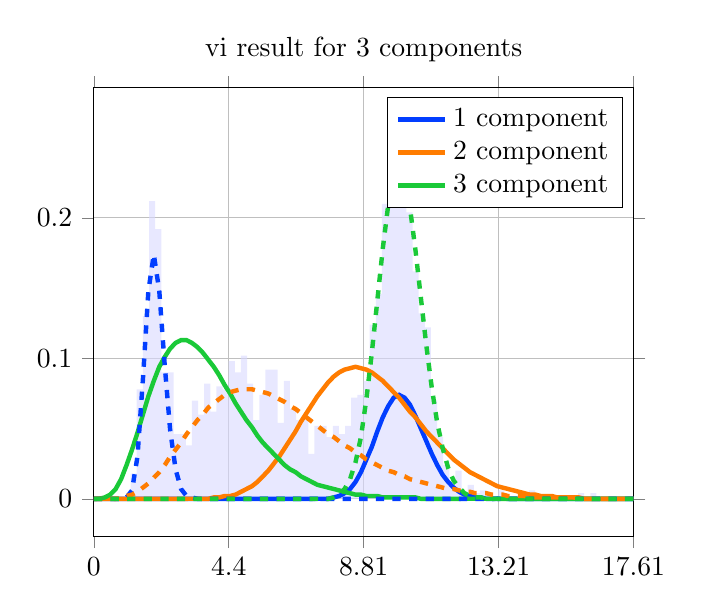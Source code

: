 \begin{tikzpicture}
\begin{axis}[title={vi result for 3 components}, yticklabel style={/pgf/number format/fixed,
            /pgf/number format/precision=3}, grid={major}, yminorgrids={true}, tick align={outside}, xtick={0.0,4.403,8.806,13.208,17.611}, xmin={0.0}, xmax={17.611}, scaled y ticks={false}]
    \addplot[ybar interval, fill={blue!15}, forget plot, opacity={0.6}, draw={none}, bar width={5.0e-6}]
        table[row sep={\\}]
        {
            \\
            1.2  0.018  \\
            1.4  0.078  \\
            1.6  0.13  \\
            1.8  0.212  \\
            2.0  0.192  \\
            2.2  0.09  \\
            2.4  0.09  \\
            2.6  0.046  \\
            2.8  0.046  \\
            3.0  0.038  \\
            3.2  0.07  \\
            3.4  0.06  \\
            3.6  0.082  \\
            3.8  0.062  \\
            4.0  0.08  \\
            4.2  0.078  \\
            4.4  0.098  \\
            4.6  0.09  \\
            4.8  0.102  \\
            5.0  0.082  \\
            5.2  0.056  \\
            5.4  0.074  \\
            5.6  0.092  \\
            5.8  0.092  \\
            6.0  0.054  \\
            6.2  0.084  \\
            6.4  0.064  \\
            6.6  0.056  \\
            6.8  0.056  \\
            7.0  0.032  \\
            7.2  0.052  \\
            7.4  0.052  \\
            7.6  0.044  \\
            7.8  0.052  \\
            8.0  0.046  \\
            8.2  0.052  \\
            8.4  0.072  \\
            8.6  0.074  \\
            8.8  0.084  \\
            9.0  0.124  \\
            9.2  0.146  \\
            9.4  0.21  \\
            9.6  0.266  \\
            9.8  0.248  \\
            10.0  0.226  \\
            10.2  0.204  \\
            10.4  0.162  \\
            10.6  0.132  \\
            10.8  0.122  \\
            11.0  0.07  \\
            11.2  0.044  \\
            11.4  0.024  \\
            11.6  0.01  \\
            11.8  0.02  \\
            12.0  0.004  \\
            12.2  0.01  \\
            12.4  0.004  \\
            12.6  0.006  \\
            12.8  0.004  \\
            13.0  0.002  \\
            13.2  0.006  \\
            13.4  0.002  \\
            13.6  0.002  \\
            13.8  0.002  \\
            14.0  0.0  \\
            14.2  0.006  \\
            14.4  0.0  \\
            14.6  0.0  \\
            14.8  0.0  \\
            15.0  0.0  \\
            15.2  0.002  \\
            15.4  0.0  \\
            15.6  0.0  \\
            15.8  0.004  \\
            16.0  0.0  \\
            16.2  0.004  \\
            16.4  0.0  \\
            16.6  0.0  \\
            16.8  0.0  \\
            17.0  0.0  \\
            17.2  0.0  \\
            17.4  0.0  \\
            17.6  0.002  \\
            17.8  0.0  \\
        }
        ;
    \addplot[style={{ultra thick}}, color={rgb,1:red,0.008;green,0.243;blue,1.0}]
        table[row sep={\\}]
        {
            \\
            0.0  0.0  \\
            0.178  4.005e-210  \\
            0.356  6.453e-164  \\
            0.534  2.15e-137  \\
            0.712  6.248e-119  \\
            0.889  6.966e-105  \\
            1.067  1.25e-93  \\
            1.245  2.652e-84  \\
            1.423  2.183e-76  \\
            1.601  1.504e-69  \\
            1.779  1.463e-63  \\
            1.957  2.921e-58  \\
            2.135  1.577e-53  \\
            2.313  2.842e-49  \\
            2.49  2.01e-45  \\
            2.668  6.349e-42  \\
            2.846  9.943e-39  \\
            3.024  8.404e-36  \\
            3.202  4.114e-33  \\
            3.38  1.237e-30  \\
            3.558  2.404e-28  \\
            3.736  3.149e-26  \\
            3.914  2.884e-24  \\
            4.091  1.907e-22  \\
            4.269  9.36e-21  \\
            4.447  3.493e-19  \\
            4.625  1.013e-17  \\
            4.803  2.327e-16  \\
            4.981  4.305e-15  \\
            5.159  6.514e-14  \\
            5.337  8.171e-13  \\
            5.515  8.603e-12  \\
            5.692  7.687e-11  \\
            5.87  5.889e-10  \\
            6.048  3.904e-9  \\
            6.226  2.258e-8  \\
            6.404  1.148e-7  \\
            6.582  5.17e-7  \\
            6.76  2.075e-6  \\
            6.938  7.467e-6  \\
            7.116  2.422e-5  \\
            7.293  7.121e-5  \\
            7.471  0.0  \\
            7.649  0.0  \\
            7.827  0.001  \\
            8.005  0.002  \\
            8.183  0.004  \\
            8.361  0.007  \\
            8.539  0.012  \\
            8.717  0.019  \\
            8.894  0.028  \\
            9.072  0.037  \\
            9.25  0.048  \\
            9.428  0.058  \\
            9.606  0.066  \\
            9.784  0.072  \\
            9.962  0.074  \\
            10.14  0.072  \\
            10.318  0.067  \\
            10.496  0.059  \\
            10.673  0.05  \\
            10.851  0.041  \\
            11.029  0.032  \\
            11.207  0.024  \\
            11.385  0.017  \\
            11.563  0.012  \\
            11.741  0.008  \\
            11.919  0.005  \\
            12.097  0.003  \\
            12.274  0.002  \\
            12.452  0.001  \\
            12.63  0.001  \\
            12.808  0.0  \\
            12.986  0.0  \\
            13.164  9.022e-5  \\
            13.342  4.493e-5  \\
            13.52  2.175e-5  \\
            13.698  1.025e-5  \\
            13.875  4.703e-6  \\
            14.053  2.103e-6  \\
            14.231  9.167e-7  \\
            14.409  3.899e-7  \\
            14.587  1.619e-7  \\
            14.765  6.568e-8  \\
            14.943  2.604e-8  \\
            15.121  1.01e-8  \\
            15.299  3.83e-9  \\
            15.476  1.422e-9  \\
            15.654  5.173e-10  \\
            15.832  1.844e-10  \\
            16.01  6.44e-11  \\
            16.188  2.207e-11  \\
            16.366  7.418e-12  \\
            16.544  2.448e-12  \\
            16.722  7.931e-13  \\
            16.9  2.524e-13  \\
            17.077  7.896e-14  \\
            17.255  2.428e-14  \\
            17.433  7.341e-15  \\
            17.611  2.183e-15  \\
        }
        ;
    \addlegendentry {1 component}
    \addplot[style={{ultra thick}}, color={rgb,1:red,1.0;green,0.486;blue,0.0}]
        table[row sep={\\}]
        {
            \\
            0.0  0.0  \\
            0.178  1.92e-28  \\
            0.356  3.072e-22  \\
            0.534  1.089e-18  \\
            0.712  3.158e-16  \\
            0.889  2.325e-14  \\
            1.067  7.188e-13  \\
            1.245  1.221e-11  \\
            1.423  1.339e-10  \\
            1.601  1.051e-9  \\
            1.779  6.332e-9  \\
            1.957  3.082e-8  \\
            2.135  1.258e-7  \\
            2.313  4.425e-7  \\
            2.49  1.373e-6  \\
            2.668  3.819e-6  \\
            2.846  9.668e-6  \\
            3.024  2.252e-5  \\
            3.202  4.872e-5  \\
            3.38  9.873e-5  \\
            3.558  0.0  \\
            3.736  0.0  \\
            3.914  0.001  \\
            4.091  0.001  \\
            4.269  0.002  \\
            4.447  0.002  \\
            4.625  0.003  \\
            4.803  0.005  \\
            4.981  0.007  \\
            5.159  0.009  \\
            5.337  0.012  \\
            5.515  0.016  \\
            5.692  0.02  \\
            5.87  0.025  \\
            6.048  0.03  \\
            6.226  0.036  \\
            6.404  0.042  \\
            6.582  0.048  \\
            6.76  0.055  \\
            6.938  0.061  \\
            7.116  0.067  \\
            7.293  0.073  \\
            7.471  0.078  \\
            7.649  0.083  \\
            7.827  0.087  \\
            8.005  0.09  \\
            8.183  0.092  \\
            8.361  0.093  \\
            8.539  0.094  \\
            8.717  0.093  \\
            8.894  0.092  \\
            9.072  0.09  \\
            9.25  0.087  \\
            9.428  0.084  \\
            9.606  0.08  \\
            9.784  0.076  \\
            9.962  0.072  \\
            10.14  0.067  \\
            10.318  0.062  \\
            10.496  0.058  \\
            10.673  0.053  \\
            10.851  0.048  \\
            11.029  0.044  \\
            11.207  0.04  \\
            11.385  0.036  \\
            11.563  0.032  \\
            11.741  0.028  \\
            11.919  0.025  \\
            12.097  0.022  \\
            12.274  0.019  \\
            12.452  0.017  \\
            12.63  0.015  \\
            12.808  0.013  \\
            12.986  0.011  \\
            13.164  0.009  \\
            13.342  0.008  \\
            13.52  0.007  \\
            13.698  0.006  \\
            13.875  0.005  \\
            14.053  0.004  \\
            14.231  0.003  \\
            14.409  0.003  \\
            14.587  0.002  \\
            14.765  0.002  \\
            14.943  0.002  \\
            15.121  0.001  \\
            15.299  0.001  \\
            15.476  0.001  \\
            15.654  0.001  \\
            15.832  0.001  \\
            16.01  0.0  \\
            16.188  0.0  \\
            16.366  0.0  \\
            16.544  0.0  \\
            16.722  0.0  \\
            16.9  0.0  \\
            17.077  0.0  \\
            17.255  0.0  \\
            17.433  8.835e-5  \\
            17.611  7.041e-5  \\
        }
        ;
    \addlegendentry {2 component}
    \addplot[style={{ultra thick}}, color={rgb,1:red,0.102;green,0.788;blue,0.22}]
        table[row sep={\\}]
        {
            \\
            0.0  0.0  \\
            0.178  4.839e-5  \\
            0.356  0.001  \\
            0.534  0.003  \\
            0.712  0.007  \\
            0.889  0.014  \\
            1.067  0.024  \\
            1.245  0.035  \\
            1.423  0.047  \\
            1.601  0.06  \\
            1.779  0.073  \\
            1.957  0.084  \\
            2.135  0.094  \\
            2.313  0.101  \\
            2.49  0.107  \\
            2.668  0.111  \\
            2.846  0.113  \\
            3.024  0.113  \\
            3.202  0.111  \\
            3.38  0.108  \\
            3.558  0.104  \\
            3.736  0.099  \\
            3.914  0.094  \\
            4.091  0.088  \\
            4.269  0.081  \\
            4.447  0.075  \\
            4.625  0.068  \\
            4.803  0.062  \\
            4.981  0.056  \\
            5.159  0.051  \\
            5.337  0.045  \\
            5.515  0.04  \\
            5.692  0.036  \\
            5.87  0.032  \\
            6.048  0.028  \\
            6.226  0.024  \\
            6.404  0.021  \\
            6.582  0.019  \\
            6.76  0.016  \\
            6.938  0.014  \\
            7.116  0.012  \\
            7.293  0.01  \\
            7.471  0.009  \\
            7.649  0.008  \\
            7.827  0.007  \\
            8.005  0.006  \\
            8.183  0.005  \\
            8.361  0.004  \\
            8.539  0.003  \\
            8.717  0.003  \\
            8.894  0.002  \\
            9.072  0.002  \\
            9.25  0.002  \\
            9.428  0.001  \\
            9.606  0.001  \\
            9.784  0.001  \\
            9.962  0.001  \\
            10.14  0.001  \\
            10.318  0.001  \\
            10.496  0.001  \\
            10.673  0.0  \\
            10.851  0.0  \\
            11.029  0.0  \\
            11.207  0.0  \\
            11.385  0.0  \\
            11.563  0.0  \\
            11.741  0.0  \\
            11.919  0.0  \\
            12.097  9.428e-5  \\
            12.274  7.786e-5  \\
            12.452  6.424e-5  \\
            12.63  5.296e-5  \\
            12.808  4.363e-5  \\
            12.986  3.591e-5  \\
            13.164  2.953e-5  \\
            13.342  2.427e-5  \\
            13.52  1.993e-5  \\
            13.698  1.635e-5  \\
            13.875  1.341e-5  \\
            14.053  1.099e-5  \\
            14.231  9.0e-6  \\
            14.409  7.365e-6  \\
            14.587  6.024e-6  \\
            14.765  4.924e-6  \\
            14.943  4.022e-6  \\
            15.121  3.284e-6  \\
            15.299  2.679e-6  \\
            15.476  2.185e-6  \\
            15.654  1.781e-6  \\
            15.832  1.45e-6  \\
            16.01  1.181e-6  \\
            16.188  9.609e-7  \\
            16.366  7.815e-7  \\
            16.544  6.353e-7  \\
            16.722  5.162e-7  \\
            16.9  4.192e-7  \\
            17.077  3.403e-7  \\
            17.255  2.761e-7  \\
            17.433  2.24e-7  \\
            17.611  1.816e-7  \\
        }
        ;
    \addlegendentry {3 component}
    \addplot[style={{ultra thick, dashed}}, color={rgb,1:red,0.008;green,0.243;blue,1.0}]
        table[row sep={\\}]
        {
            \\
            0.0  0.0  \\
            0.178  1.195e-26  \\
            0.356  1.872e-16  \\
            0.534  3.933e-11  \\
            0.712  8.359e-8  \\
            0.889  1.434e-5  \\
            1.067  0.001  \\
            1.245  0.006  \\
            1.423  0.03  \\
            1.601  0.085  \\
            1.779  0.148  \\
            1.957  0.174  \\
            2.135  0.148  \\
            2.313  0.095  \\
            2.49  0.049  \\
            2.668  0.021  \\
            2.846  0.007  \\
            3.024  0.002  \\
            3.202  0.001  \\
            3.38  0.0  \\
            3.558  2.883e-5  \\
            3.736  5.51e-6  \\
            3.914  9.637e-7  \\
            4.091  1.555e-7  \\
            4.269  2.33e-8  \\
            4.447  3.264e-9  \\
            4.625  4.294e-10  \\
            4.803  5.333e-11  \\
            4.981  6.278e-12  \\
            5.159  7.031e-13  \\
            5.337  7.518e-14  \\
            5.515  7.697e-15  \\
            5.692  7.568e-16  \\
            5.87  7.162e-17  \\
            6.048  6.539e-18  \\
            6.226  5.772e-19  \\
            6.404  4.936e-20  \\
            6.582  4.096e-21  \\
            6.76  3.303e-22  \\
            6.938  2.592e-23  \\
            7.116  1.983e-24  \\
            7.293  1.481e-25  \\
            7.471  1.08e-26  \\
            7.649  7.708e-28  \\
            7.827  5.385e-29  \\
            8.005  3.687e-30  \\
            8.183  2.476e-31  \\
            8.361  1.633e-32  \\
            8.539  1.058e-33  \\
            8.717  6.737e-35  \\
            8.894  4.222e-36  \\
            9.072  2.605e-37  \\
            9.25  1.583e-38  \\
            9.428  9.486e-40  \\
            9.606  5.605e-41  \\
            9.784  3.267e-42  \\
            9.962  1.88e-43  \\
            10.14  1.069e-44  \\
            10.318  6.003e-46  \\
            10.496  3.332e-47  \\
            10.673  1.829e-48  \\
            10.851  9.934e-50  \\
            11.029  5.338e-51  \\
            11.207  2.84e-52  \\
            11.385  1.496e-53  \\
            11.563  7.805e-55  \\
            11.741  4.035e-56  \\
            11.919  2.067e-57  \\
            12.097  1.05e-58  \\
            12.274  5.288e-60  \\
            12.452  2.642e-61  \\
            12.63  1.309e-62  \\
            12.808  6.438e-64  \\
            12.986  3.142e-65  \\
            13.164  1.523e-66  \\
            13.342  7.325e-68  \\
            13.52  3.499e-69  \\
            13.698  1.661e-70  \\
            13.875  7.829e-72  \\
            14.053  3.667e-73  \\
            14.231  1.707e-74  \\
            14.409  7.898e-76  \\
            14.587  3.633e-77  \\
            14.765  1.661e-78  \\
            14.943  7.553e-80  \\
            15.121  3.415e-81  \\
            15.299  1.536e-82  \\
            15.476  6.872e-84  \\
            15.654  3.058e-85  \\
            15.832  1.354e-86  \\
            16.01  5.969e-88  \\
            16.188  2.618e-89  \\
            16.366  1.143e-90  \\
            16.544  4.964e-92  \\
            16.722  2.147e-93  \\
            16.9  9.246e-95  \\
            17.077  3.965e-96  \\
            17.255  1.693e-97  \\
            17.433  7.197e-99  \\
            17.611  3.048e-100  \\
        }
        ;
    \addplot[style={{ultra thick, dashed}}, color={rgb,1:red,1.0;green,0.486;blue,0.0}]
        table[row sep={\\}]
        {
            \\
            0.0  0.0  \\
            0.178  5.545e-7  \\
            0.356  1.485e-5  \\
            0.534  9.44e-5  \\
            0.712  0.0  \\
            0.889  0.001  \\
            1.067  0.002  \\
            1.245  0.003  \\
            1.423  0.005  \\
            1.601  0.008  \\
            1.779  0.011  \\
            1.957  0.015  \\
            2.135  0.019  \\
            2.313  0.024  \\
            2.49  0.03  \\
            2.668  0.035  \\
            2.846  0.04  \\
            3.024  0.046  \\
            3.202  0.051  \\
            3.38  0.056  \\
            3.558  0.06  \\
            3.736  0.065  \\
            3.914  0.068  \\
            4.091  0.071  \\
            4.269  0.074  \\
            4.447  0.076  \\
            4.625  0.077  \\
            4.803  0.078  \\
            4.981  0.078  \\
            5.159  0.078  \\
            5.337  0.077  \\
            5.515  0.076  \\
            5.692  0.075  \\
            5.87  0.073  \\
            6.048  0.071  \\
            6.226  0.069  \\
            6.404  0.066  \\
            6.582  0.064  \\
            6.76  0.061  \\
            6.938  0.058  \\
            7.116  0.055  \\
            7.293  0.052  \\
            7.471  0.049  \\
            7.649  0.046  \\
            7.827  0.044  \\
            8.005  0.041  \\
            8.183  0.038  \\
            8.361  0.036  \\
            8.539  0.033  \\
            8.717  0.031  \\
            8.894  0.028  \\
            9.072  0.026  \\
            9.25  0.024  \\
            9.428  0.022  \\
            9.606  0.02  \\
            9.784  0.019  \\
            9.962  0.017  \\
            10.14  0.016  \\
            10.318  0.014  \\
            10.496  0.013  \\
            10.673  0.012  \\
            10.851  0.011  \\
            11.029  0.01  \\
            11.207  0.009  \\
            11.385  0.008  \\
            11.563  0.007  \\
            11.741  0.007  \\
            11.919  0.006  \\
            12.097  0.005  \\
            12.274  0.005  \\
            12.452  0.004  \\
            12.63  0.004  \\
            12.808  0.004  \\
            12.986  0.003  \\
            13.164  0.003  \\
            13.342  0.003  \\
            13.52  0.002  \\
            13.698  0.002  \\
            13.875  0.002  \\
            14.053  0.002  \\
            14.231  0.001  \\
            14.409  0.001  \\
            14.587  0.001  \\
            14.765  0.001  \\
            14.943  0.001  \\
            15.121  0.001  \\
            15.299  0.001  \\
            15.476  0.001  \\
            15.654  0.001  \\
            15.832  0.0  \\
            16.01  0.0  \\
            16.188  0.0  \\
            16.366  0.0  \\
            16.544  0.0  \\
            16.722  0.0  \\
            16.9  0.0  \\
            17.077  0.0  \\
            17.255  0.0  \\
            17.433  0.0  \\
            17.611  0.0  \\
        }
        ;
    \addplot[style={{ultra thick, dashed}}, color={rgb,1:red,0.102;green,0.788;blue,0.22}]
        table[row sep={\\}]
        {
            \\
            0.0  0.0  \\
            0.178  2.922e-264  \\
            0.356  6.691e-206  \\
            0.534  2.101e-172  \\
            0.712  4.367e-149  \\
            0.889  2.4e-131  \\
            1.067  3.909e-117  \\
            1.245  2.341e-105  \\
            1.423  2.315e-95  \\
            1.601  9.973e-87  \\
            1.779  3.626e-79  \\
            1.957  1.784e-72  \\
            2.135  1.684e-66  \\
            2.313  3.97e-61  \\
            2.49  2.873e-56  \\
            2.668  7.515e-52  \\
            2.846  8.101e-48  \\
            3.024  4.007e-44  \\
            3.202  9.945e-41  \\
            3.38  1.334e-37  \\
            3.558  1.031e-34  \\
            3.736  4.838e-32  \\
            3.914  1.445e-29  \\
            4.091  2.861e-27  \\
            4.269  3.887e-25  \\
            4.447  3.737e-23  \\
            4.625  2.612e-21  \\
            4.803  1.36e-19  \\
            4.981  5.389e-18  \\
            5.159  1.656e-16  \\
            5.337  4.017e-15  \\
            5.515  7.81e-14  \\
            5.692  1.234e-12  \\
            5.87  1.606e-11  \\
            6.048  1.74e-10  \\
            6.226  1.587e-9  \\
            6.404  1.231e-8  \\
            6.582  8.185e-8  \\
            6.76  4.706e-7  \\
            6.938  2.358e-6  \\
            7.116  1.036e-5  \\
            7.293  4.021e-5  \\
            7.471  0.0  \\
            7.649  0.0  \\
            7.827  0.001  \\
            8.005  0.003  \\
            8.183  0.007  \\
            8.361  0.014  \\
            8.539  0.026  \\
            8.717  0.044  \\
            8.894  0.071  \\
            9.072  0.104  \\
            9.25  0.141  \\
            9.428  0.178  \\
            9.606  0.209  \\
            9.784  0.229  \\
            9.962  0.236  \\
            10.14  0.228  \\
            10.318  0.207  \\
            10.496  0.177  \\
            10.673  0.143  \\
            10.851  0.109  \\
            11.029  0.079  \\
            11.207  0.054  \\
            11.385  0.036  \\
            11.563  0.022  \\
            11.741  0.013  \\
            11.919  0.008  \\
            12.097  0.004  \\
            12.274  0.002  \\
            12.452  0.001  \\
            12.63  0.001  \\
            12.808  0.0  \\
            12.986  0.0  \\
            13.164  4.447e-5  \\
            13.342  1.832e-5  \\
            13.52  7.288e-6  \\
            13.698  2.8e-6  \\
            13.875  1.041e-6  \\
            14.053  3.742e-7  \\
            14.231  1.303e-7  \\
            14.409  4.401e-8  \\
            14.587  1.442e-8  \\
            14.765  4.585e-9  \\
            14.943  1.416e-9  \\
            15.121  4.255e-10  \\
            15.299  1.243e-10  \\
            15.476  3.536e-11  \\
            15.654  9.798e-12  \\
            15.832  2.646e-12  \\
            16.01  6.968e-13  \\
            16.188  1.79e-13  \\
            16.366  4.491e-14  \\
            16.544  1.1e-14  \\
            16.722  2.635e-15  \\
            16.9  6.168e-16  \\
            17.077  1.413e-16  \\
            17.255  3.166e-17  \\
            17.433  6.946e-18  \\
            17.611  1.493e-18  \\
        }
        ;
\end{axis}
\end{tikzpicture}
